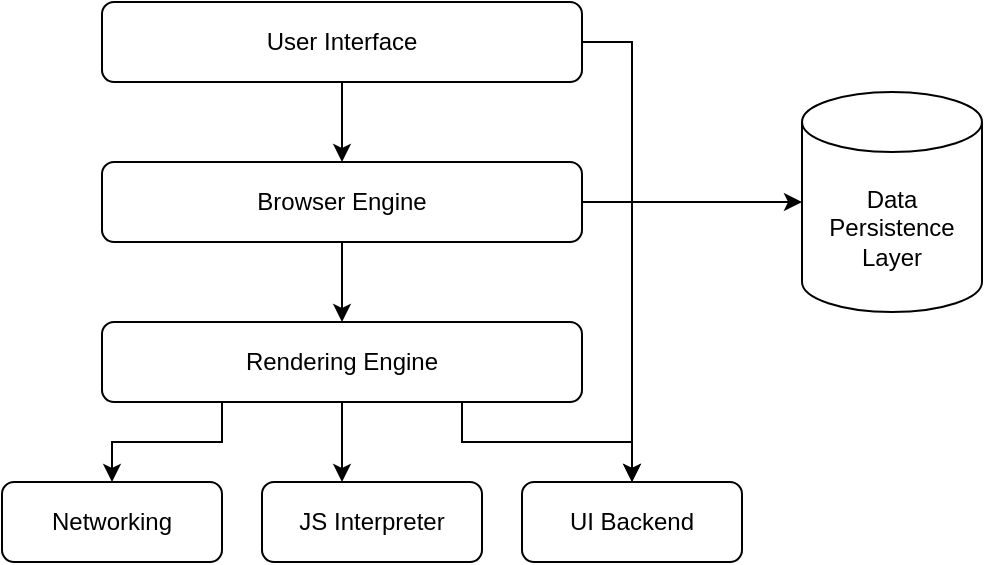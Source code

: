 <mxfile version="20.0.1" type="device"><diagram id="qTpLQngw2P-FZnkfPkkj" name="Page-1"><mxGraphModel dx="782" dy="478" grid="1" gridSize="10" guides="1" tooltips="1" connect="1" arrows="1" fold="1" page="1" pageScale="1" pageWidth="850" pageHeight="1100" background="none" math="0" shadow="0"><root><mxCell id="0"/><mxCell id="1" parent="0"/><mxCell id="0Rm-p21K1JOK3hScZF93-18" value="" style="group" vertex="1" connectable="0" parent="1"><mxGeometry x="200" y="80" width="490" height="280" as="geometry"/></mxCell><mxCell id="0Rm-p21K1JOK3hScZF93-1" value="User Interface" style="rounded=1;whiteSpace=wrap;html=1;" vertex="1" parent="0Rm-p21K1JOK3hScZF93-18"><mxGeometry x="50" width="240" height="40" as="geometry"/></mxCell><mxCell id="0Rm-p21K1JOK3hScZF93-2" value="Networking" style="rounded=1;whiteSpace=wrap;html=1;" vertex="1" parent="0Rm-p21K1JOK3hScZF93-18"><mxGeometry y="240" width="110" height="40" as="geometry"/></mxCell><mxCell id="0Rm-p21K1JOK3hScZF93-11" style="edgeStyle=orthogonalEdgeStyle;rounded=0;orthogonalLoop=1;jettySize=auto;html=1;exitX=0.25;exitY=1;exitDx=0;exitDy=0;entryX=0.5;entryY=0;entryDx=0;entryDy=0;" edge="1" parent="0Rm-p21K1JOK3hScZF93-18" source="0Rm-p21K1JOK3hScZF93-3" target="0Rm-p21K1JOK3hScZF93-2"><mxGeometry relative="1" as="geometry"/></mxCell><mxCell id="0Rm-p21K1JOK3hScZF93-3" value="Rendering Engine" style="rounded=1;whiteSpace=wrap;html=1;" vertex="1" parent="0Rm-p21K1JOK3hScZF93-18"><mxGeometry x="50" y="160" width="240" height="40" as="geometry"/></mxCell><mxCell id="0Rm-p21K1JOK3hScZF93-9" style="edgeStyle=orthogonalEdgeStyle;rounded=0;orthogonalLoop=1;jettySize=auto;html=1;exitX=0.5;exitY=1;exitDx=0;exitDy=0;entryX=0.5;entryY=0;entryDx=0;entryDy=0;" edge="1" parent="0Rm-p21K1JOK3hScZF93-18" source="0Rm-p21K1JOK3hScZF93-4" target="0Rm-p21K1JOK3hScZF93-3"><mxGeometry relative="1" as="geometry"/></mxCell><mxCell id="0Rm-p21K1JOK3hScZF93-4" value="Browser Engine" style="rounded=1;whiteSpace=wrap;html=1;" vertex="1" parent="0Rm-p21K1JOK3hScZF93-18"><mxGeometry x="50" y="80" width="240" height="40" as="geometry"/></mxCell><mxCell id="0Rm-p21K1JOK3hScZF93-8" style="edgeStyle=orthogonalEdgeStyle;rounded=0;orthogonalLoop=1;jettySize=auto;html=1;exitX=0.5;exitY=1;exitDx=0;exitDy=0;entryX=0.5;entryY=0;entryDx=0;entryDy=0;" edge="1" parent="0Rm-p21K1JOK3hScZF93-18" source="0Rm-p21K1JOK3hScZF93-1" target="0Rm-p21K1JOK3hScZF93-4"><mxGeometry relative="1" as="geometry"/></mxCell><mxCell id="0Rm-p21K1JOK3hScZF93-5" value="JS Interpreter" style="rounded=1;whiteSpace=wrap;html=1;" vertex="1" parent="0Rm-p21K1JOK3hScZF93-18"><mxGeometry x="130" y="240" width="110" height="40" as="geometry"/></mxCell><mxCell id="0Rm-p21K1JOK3hScZF93-10" style="edgeStyle=orthogonalEdgeStyle;rounded=0;orthogonalLoop=1;jettySize=auto;html=1;exitX=0.5;exitY=1;exitDx=0;exitDy=0;" edge="1" parent="0Rm-p21K1JOK3hScZF93-18" source="0Rm-p21K1JOK3hScZF93-3"><mxGeometry relative="1" as="geometry"><mxPoint x="170" y="240" as="targetPoint"/><Array as="points"><mxPoint x="170" y="220"/></Array></mxGeometry></mxCell><mxCell id="0Rm-p21K1JOK3hScZF93-6" value="UI Backend" style="rounded=1;whiteSpace=wrap;html=1;" vertex="1" parent="0Rm-p21K1JOK3hScZF93-18"><mxGeometry x="260" y="240" width="110" height="40" as="geometry"/></mxCell><mxCell id="0Rm-p21K1JOK3hScZF93-7" style="edgeStyle=orthogonalEdgeStyle;rounded=0;orthogonalLoop=1;jettySize=auto;html=1;exitX=1;exitY=0.5;exitDx=0;exitDy=0;" edge="1" parent="0Rm-p21K1JOK3hScZF93-18" source="0Rm-p21K1JOK3hScZF93-1" target="0Rm-p21K1JOK3hScZF93-6"><mxGeometry relative="1" as="geometry"/></mxCell><mxCell id="0Rm-p21K1JOK3hScZF93-12" style="edgeStyle=orthogonalEdgeStyle;rounded=0;orthogonalLoop=1;jettySize=auto;html=1;exitX=0.75;exitY=1;exitDx=0;exitDy=0;entryX=0.5;entryY=0;entryDx=0;entryDy=0;" edge="1" parent="0Rm-p21K1JOK3hScZF93-18" source="0Rm-p21K1JOK3hScZF93-3" target="0Rm-p21K1JOK3hScZF93-6"><mxGeometry relative="1" as="geometry"/></mxCell><mxCell id="0Rm-p21K1JOK3hScZF93-14" value="Data Persistence Layer" style="shape=cylinder3;whiteSpace=wrap;html=1;boundedLbl=1;backgroundOutline=1;size=15;" vertex="1" parent="0Rm-p21K1JOK3hScZF93-18"><mxGeometry x="400" y="45" width="90" height="110" as="geometry"/></mxCell><mxCell id="0Rm-p21K1JOK3hScZF93-16" style="edgeStyle=orthogonalEdgeStyle;rounded=0;orthogonalLoop=1;jettySize=auto;html=1;exitX=1;exitY=0.5;exitDx=0;exitDy=0;entryX=0;entryY=0.5;entryDx=0;entryDy=0;entryPerimeter=0;" edge="1" parent="0Rm-p21K1JOK3hScZF93-18" source="0Rm-p21K1JOK3hScZF93-4" target="0Rm-p21K1JOK3hScZF93-14"><mxGeometry relative="1" as="geometry"/></mxCell></root></mxGraphModel></diagram></mxfile>
